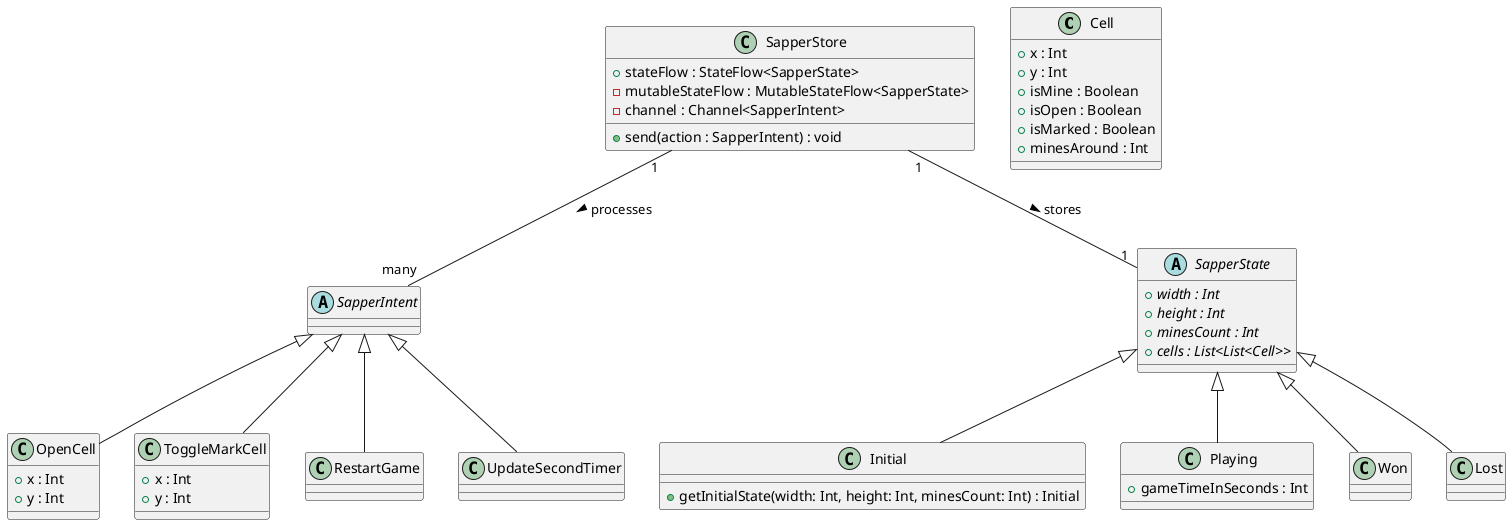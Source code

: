 @startuml

' Определение класса Cell
class Cell {
    + x : Int
    + y : Int
    + isMine : Boolean
    + isOpen : Boolean
    + isMarked : Boolean
    + minesAround : Int
}

' Определение абстрактного класса SapperState
abstract class SapperState {
    {abstract} + width : Int
    {abstract} + height : Int
    {abstract} + minesCount : Int
    {abstract} + cells : List<List<Cell>>
}

' Определение производных классов от SapperState
class Initial {
    + getInitialState(width: Int, height: Int, minesCount: Int) : Initial
}

class Playing {
    + gameTimeInSeconds : Int
}

class Won {
}

class Lost {
}

' Наследование SapperState
Initial -up-|> SapperState
Playing -up-|> SapperState
Won -up-|> SapperState
Lost -up-|> SapperState

' Определение SapperIntent
abstract class SapperIntent {
}

class OpenCell {
    + x : Int
    + y : Int
}

class ToggleMarkCell {
    + x : Int
    + y : Int
}

class RestartGame {
}

class UpdateSecondTimer {
}

' Наследование SapperIntent
OpenCell -up-|> SapperIntent
ToggleMarkCell -up-|> SapperIntent
RestartGame -up-|> SapperIntent
UpdateSecondTimer -up-|> SapperIntent

' Класс SapperStore
class SapperStore {
    + send(action : SapperIntent) : void
    + stateFlow : StateFlow<SapperState>
    - mutableStateFlow : MutableStateFlow<SapperState>
    - channel : Channel<SapperIntent>
}

' Отношения между SapperStore и SapperState, SapperIntent
SapperStore "1" -- "1" SapperState : stores >
SapperStore "1" -- "many" SapperIntent : processes >

@enduml

